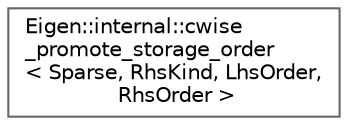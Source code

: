 digraph "类继承关系图"
{
 // LATEX_PDF_SIZE
  bgcolor="transparent";
  edge [fontname=Helvetica,fontsize=10,labelfontname=Helvetica,labelfontsize=10];
  node [fontname=Helvetica,fontsize=10,shape=box,height=0.2,width=0.4];
  rankdir="LR";
  Node0 [id="Node000000",label="Eigen::internal::cwise\l_promote_storage_order\l\< Sparse, RhsKind, LhsOrder,\l RhsOrder \>",height=0.2,width=0.4,color="grey40", fillcolor="white", style="filled",URL="$struct_eigen_1_1internal_1_1cwise__promote__storage__order_3_01_sparse_00_01_rhs_kind_00_01_lhs_order_00_01_rhs_order_01_4.html",tooltip=" "];
}
